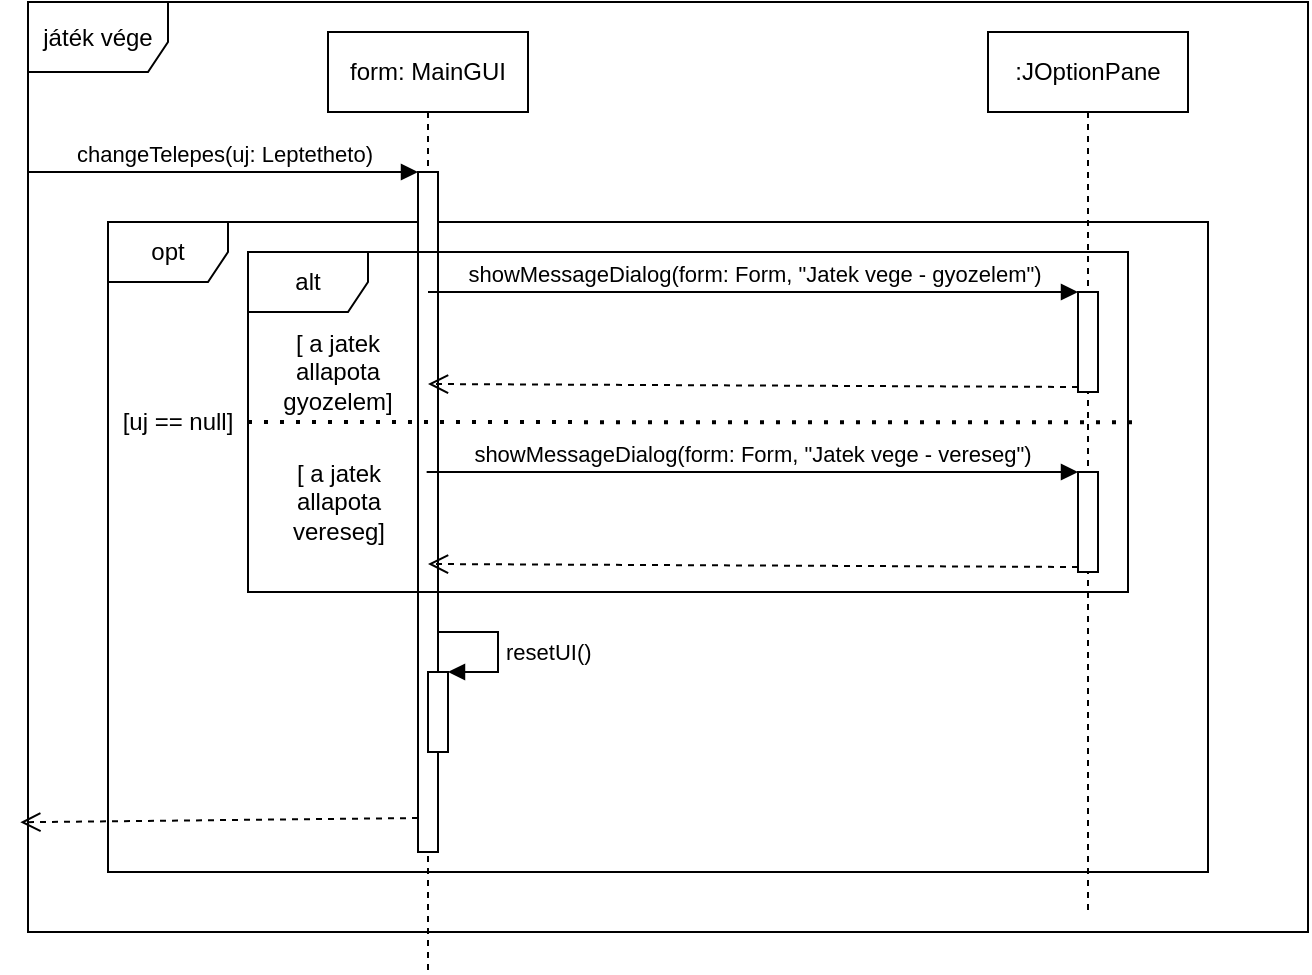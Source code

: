 <mxfile version="14.6.6" type="github">
  <diagram id="SqUvDe5YugBTlS4-_o6a" name="Page-1">
    <mxGraphModel dx="2489" dy="726" grid="1" gridSize="10" guides="1" tooltips="1" connect="1" arrows="1" fold="1" page="1" pageScale="1" pageWidth="827" pageHeight="1169" math="0" shadow="0">
      <root>
        <mxCell id="0" />
        <mxCell id="1" parent="0" />
        <mxCell id="KQUQYFyIebKmxxgZTyZb-1" value="játék vége" style="shape=umlFrame;whiteSpace=wrap;html=1;width=70;height=35;" vertex="1" parent="1">
          <mxGeometry x="-40" y="15" width="640" height="465" as="geometry" />
        </mxCell>
        <mxCell id="jBHogqWYCkNq64jaaKNL-12" value="opt" style="shape=umlFrame;whiteSpace=wrap;html=1;" parent="1" vertex="1">
          <mxGeometry y="125" width="550" height="325" as="geometry" />
        </mxCell>
        <mxCell id="jBHogqWYCkNq64jaaKNL-1" value="form: MainGUI" style="shape=umlLifeline;perimeter=lifelinePerimeter;whiteSpace=wrap;html=1;container=1;collapsible=0;recursiveResize=0;outlineConnect=0;" parent="1" vertex="1">
          <mxGeometry x="110" y="30" width="100" height="470" as="geometry" />
        </mxCell>
        <mxCell id="jBHogqWYCkNq64jaaKNL-2" value="" style="html=1;points=[];perimeter=orthogonalPerimeter;" parent="jBHogqWYCkNq64jaaKNL-1" vertex="1">
          <mxGeometry x="45" y="70" width="10" height="340" as="geometry" />
        </mxCell>
        <mxCell id="jBHogqWYCkNq64jaaKNL-3" value="changeTelepes(uj: Leptetheto)" style="html=1;verticalAlign=bottom;endArrow=block;entryX=0;entryY=0;" parent="jBHogqWYCkNq64jaaKNL-1" target="jBHogqWYCkNq64jaaKNL-2" edge="1">
          <mxGeometry relative="1" as="geometry">
            <mxPoint x="-150" y="70" as="sourcePoint" />
          </mxGeometry>
        </mxCell>
        <mxCell id="jBHogqWYCkNq64jaaKNL-5" value=":JOptionPane" style="shape=umlLifeline;perimeter=lifelinePerimeter;whiteSpace=wrap;html=1;container=1;collapsible=0;recursiveResize=0;outlineConnect=0;" parent="1" vertex="1">
          <mxGeometry x="440" y="30" width="100" height="440" as="geometry" />
        </mxCell>
        <mxCell id="jBHogqWYCkNq64jaaKNL-6" value="" style="html=1;points=[];perimeter=orthogonalPerimeter;" parent="jBHogqWYCkNq64jaaKNL-5" vertex="1">
          <mxGeometry x="45" y="130" width="10" height="50" as="geometry" />
        </mxCell>
        <mxCell id="jBHogqWYCkNq64jaaKNL-9" value="" style="html=1;points=[];perimeter=orthogonalPerimeter;" parent="jBHogqWYCkNq64jaaKNL-5" vertex="1">
          <mxGeometry x="45" y="220" width="10" height="50" as="geometry" />
        </mxCell>
        <mxCell id="jBHogqWYCkNq64jaaKNL-10" value="showMessageDialog(form: Form, &quot;Jatek vege - vereseg&quot;)" style="html=1;verticalAlign=bottom;endArrow=block;entryX=0;entryY=0;" parent="jBHogqWYCkNq64jaaKNL-5" target="jBHogqWYCkNq64jaaKNL-9" edge="1">
          <mxGeometry relative="1" as="geometry">
            <mxPoint x="-280.676" y="220" as="sourcePoint" />
          </mxGeometry>
        </mxCell>
        <mxCell id="jBHogqWYCkNq64jaaKNL-11" value="" style="html=1;verticalAlign=bottom;endArrow=open;dashed=1;endSize=8;exitX=0;exitY=0.95;" parent="jBHogqWYCkNq64jaaKNL-5" source="jBHogqWYCkNq64jaaKNL-9" edge="1">
          <mxGeometry relative="1" as="geometry">
            <mxPoint x="-280" y="266" as="targetPoint" />
          </mxGeometry>
        </mxCell>
        <mxCell id="jBHogqWYCkNq64jaaKNL-7" value="showMessageDialog(form: Form, &quot;Jatek vege - gyozelem&quot;)" style="html=1;verticalAlign=bottom;endArrow=block;entryX=0;entryY=0;" parent="1" source="jBHogqWYCkNq64jaaKNL-1" target="jBHogqWYCkNq64jaaKNL-6" edge="1">
          <mxGeometry relative="1" as="geometry">
            <mxPoint x="255" y="130" as="sourcePoint" />
          </mxGeometry>
        </mxCell>
        <mxCell id="jBHogqWYCkNq64jaaKNL-8" value="" style="html=1;verticalAlign=bottom;endArrow=open;dashed=1;endSize=8;exitX=0;exitY=0.95;" parent="1" source="jBHogqWYCkNq64jaaKNL-6" edge="1">
          <mxGeometry relative="1" as="geometry">
            <mxPoint x="160" y="206" as="targetPoint" />
          </mxGeometry>
        </mxCell>
        <mxCell id="jBHogqWYCkNq64jaaKNL-13" value="alt" style="shape=umlFrame;whiteSpace=wrap;html=1;" parent="1" vertex="1">
          <mxGeometry x="70" y="140" width="440" height="170" as="geometry" />
        </mxCell>
        <mxCell id="jBHogqWYCkNq64jaaKNL-15" value="" style="endArrow=none;dashed=1;html=1;dashPattern=1 3;strokeWidth=2;entryX=1.009;entryY=0.501;entryDx=0;entryDy=0;entryPerimeter=0;" parent="1" target="jBHogqWYCkNq64jaaKNL-13" edge="1">
          <mxGeometry width="50" height="50" relative="1" as="geometry">
            <mxPoint x="70" y="225" as="sourcePoint" />
            <mxPoint x="170" y="210" as="targetPoint" />
          </mxGeometry>
        </mxCell>
        <mxCell id="jBHogqWYCkNq64jaaKNL-16" value="" style="html=1;points=[];perimeter=orthogonalPerimeter;" parent="1" vertex="1">
          <mxGeometry x="160" y="350" width="10" height="40" as="geometry" />
        </mxCell>
        <mxCell id="jBHogqWYCkNq64jaaKNL-17" value="resetUI()" style="edgeStyle=orthogonalEdgeStyle;html=1;align=left;spacingLeft=2;endArrow=block;rounded=0;entryX=1;entryY=0;" parent="1" target="jBHogqWYCkNq64jaaKNL-16" edge="1">
          <mxGeometry x="0.067" relative="1" as="geometry">
            <mxPoint x="165" y="330" as="sourcePoint" />
            <Array as="points">
              <mxPoint x="195" y="330" />
            </Array>
            <mxPoint as="offset" />
          </mxGeometry>
        </mxCell>
        <mxCell id="jBHogqWYCkNq64jaaKNL-18" value="[ a jatek allapota gyozelem]" style="text;html=1;strokeColor=none;fillColor=none;align=center;verticalAlign=middle;whiteSpace=wrap;rounded=0;" parent="1" vertex="1">
          <mxGeometry x="90" y="190" width="50" height="20" as="geometry" />
        </mxCell>
        <mxCell id="jBHogqWYCkNq64jaaKNL-19" value="[ a jatek allapota vereseg]" style="text;html=1;strokeColor=none;fillColor=none;align=center;verticalAlign=middle;whiteSpace=wrap;rounded=0;" parent="1" vertex="1">
          <mxGeometry x="77.5" y="255" width="75" height="20" as="geometry" />
        </mxCell>
        <mxCell id="jBHogqWYCkNq64jaaKNL-20" value="[uj == null]" style="text;html=1;strokeColor=none;fillColor=none;align=center;verticalAlign=middle;whiteSpace=wrap;rounded=0;" parent="1" vertex="1">
          <mxGeometry y="215" width="70" height="20" as="geometry" />
        </mxCell>
        <mxCell id="jBHogqWYCkNq64jaaKNL-4" value="" style="html=1;verticalAlign=bottom;endArrow=open;dashed=1;endSize=8;exitX=0;exitY=0.95;entryX=-0.006;entryY=0.882;entryDx=0;entryDy=0;entryPerimeter=0;" parent="1" source="jBHogqWYCkNq64jaaKNL-2" edge="1" target="KQUQYFyIebKmxxgZTyZb-1">
          <mxGeometry relative="1" as="geometry">
            <mxPoint x="-30" y="420" as="targetPoint" />
          </mxGeometry>
        </mxCell>
      </root>
    </mxGraphModel>
  </diagram>
</mxfile>
